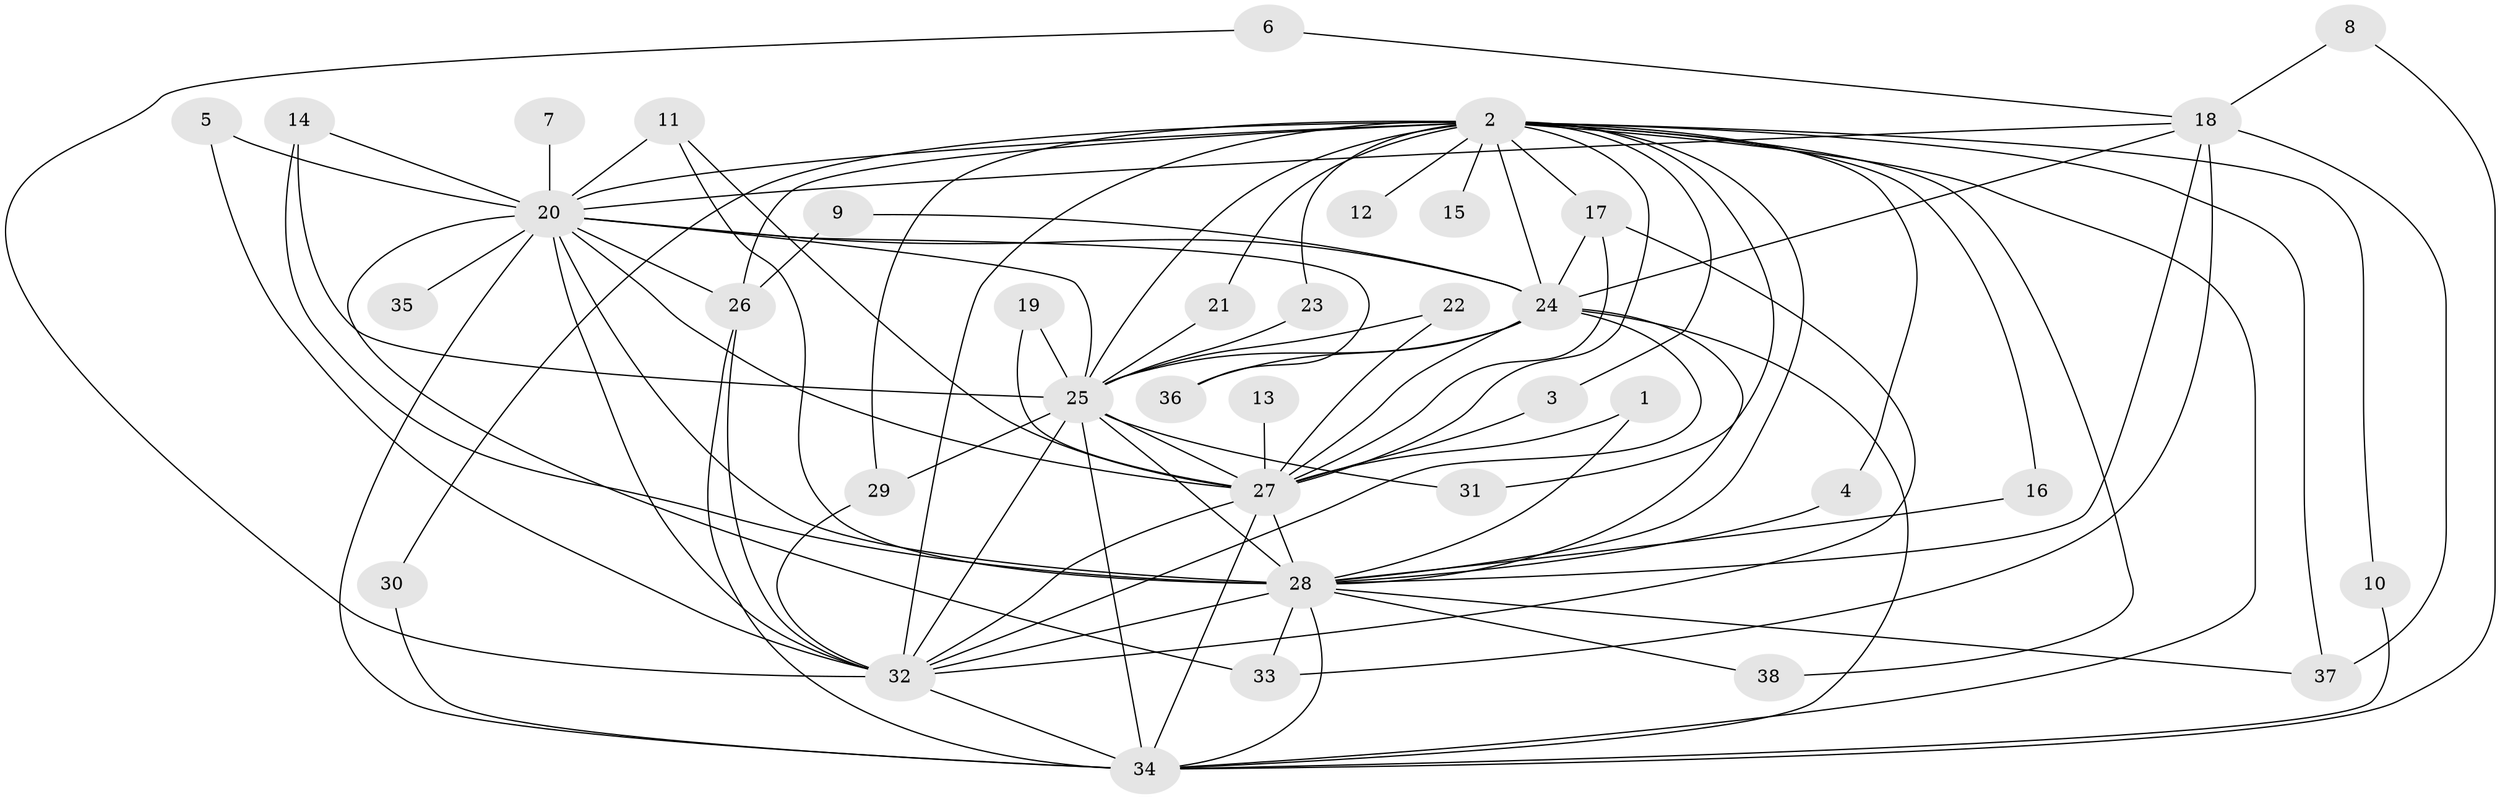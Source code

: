 // original degree distribution, {12: 0.014084507042253521, 27: 0.014084507042253521, 20: 0.028169014084507043, 21: 0.014084507042253521, 22: 0.014084507042253521, 15: 0.028169014084507043, 17: 0.028169014084507043, 2: 0.6338028169014085, 3: 0.14084507042253522, 5: 0.014084507042253521, 7: 0.014084507042253521, 4: 0.056338028169014086}
// Generated by graph-tools (version 1.1) at 2025/25/03/09/25 03:25:40]
// undirected, 38 vertices, 93 edges
graph export_dot {
graph [start="1"]
  node [color=gray90,style=filled];
  1;
  2;
  3;
  4;
  5;
  6;
  7;
  8;
  9;
  10;
  11;
  12;
  13;
  14;
  15;
  16;
  17;
  18;
  19;
  20;
  21;
  22;
  23;
  24;
  25;
  26;
  27;
  28;
  29;
  30;
  31;
  32;
  33;
  34;
  35;
  36;
  37;
  38;
  1 -- 27 [weight=1.0];
  1 -- 28 [weight=1.0];
  2 -- 3 [weight=1.0];
  2 -- 4 [weight=1.0];
  2 -- 10 [weight=1.0];
  2 -- 12 [weight=1.0];
  2 -- 15 [weight=2.0];
  2 -- 16 [weight=1.0];
  2 -- 17 [weight=1.0];
  2 -- 20 [weight=4.0];
  2 -- 21 [weight=1.0];
  2 -- 23 [weight=1.0];
  2 -- 24 [weight=2.0];
  2 -- 25 [weight=3.0];
  2 -- 26 [weight=1.0];
  2 -- 27 [weight=2.0];
  2 -- 28 [weight=3.0];
  2 -- 29 [weight=2.0];
  2 -- 30 [weight=1.0];
  2 -- 31 [weight=1.0];
  2 -- 32 [weight=2.0];
  2 -- 34 [weight=2.0];
  2 -- 37 [weight=2.0];
  2 -- 38 [weight=1.0];
  3 -- 27 [weight=1.0];
  4 -- 28 [weight=1.0];
  5 -- 20 [weight=1.0];
  5 -- 32 [weight=1.0];
  6 -- 18 [weight=1.0];
  6 -- 32 [weight=1.0];
  7 -- 20 [weight=2.0];
  8 -- 18 [weight=1.0];
  8 -- 34 [weight=1.0];
  9 -- 24 [weight=1.0];
  9 -- 26 [weight=1.0];
  10 -- 34 [weight=1.0];
  11 -- 20 [weight=1.0];
  11 -- 27 [weight=1.0];
  11 -- 28 [weight=1.0];
  13 -- 27 [weight=1.0];
  14 -- 20 [weight=1.0];
  14 -- 25 [weight=1.0];
  14 -- 28 [weight=1.0];
  16 -- 28 [weight=1.0];
  17 -- 24 [weight=1.0];
  17 -- 27 [weight=1.0];
  17 -- 32 [weight=1.0];
  18 -- 20 [weight=1.0];
  18 -- 24 [weight=1.0];
  18 -- 28 [weight=1.0];
  18 -- 33 [weight=1.0];
  18 -- 37 [weight=1.0];
  19 -- 25 [weight=1.0];
  19 -- 27 [weight=2.0];
  20 -- 24 [weight=2.0];
  20 -- 25 [weight=3.0];
  20 -- 26 [weight=1.0];
  20 -- 27 [weight=3.0];
  20 -- 28 [weight=3.0];
  20 -- 32 [weight=3.0];
  20 -- 33 [weight=4.0];
  20 -- 34 [weight=3.0];
  20 -- 35 [weight=1.0];
  20 -- 36 [weight=1.0];
  21 -- 25 [weight=1.0];
  22 -- 25 [weight=1.0];
  22 -- 27 [weight=1.0];
  23 -- 25 [weight=1.0];
  24 -- 25 [weight=2.0];
  24 -- 27 [weight=1.0];
  24 -- 28 [weight=1.0];
  24 -- 32 [weight=2.0];
  24 -- 34 [weight=1.0];
  24 -- 36 [weight=1.0];
  25 -- 27 [weight=3.0];
  25 -- 28 [weight=1.0];
  25 -- 29 [weight=1.0];
  25 -- 31 [weight=1.0];
  25 -- 32 [weight=1.0];
  25 -- 34 [weight=2.0];
  26 -- 32 [weight=1.0];
  26 -- 34 [weight=1.0];
  27 -- 28 [weight=1.0];
  27 -- 32 [weight=1.0];
  27 -- 34 [weight=1.0];
  28 -- 32 [weight=3.0];
  28 -- 33 [weight=1.0];
  28 -- 34 [weight=1.0];
  28 -- 37 [weight=1.0];
  28 -- 38 [weight=1.0];
  29 -- 32 [weight=1.0];
  30 -- 34 [weight=1.0];
  32 -- 34 [weight=1.0];
}
